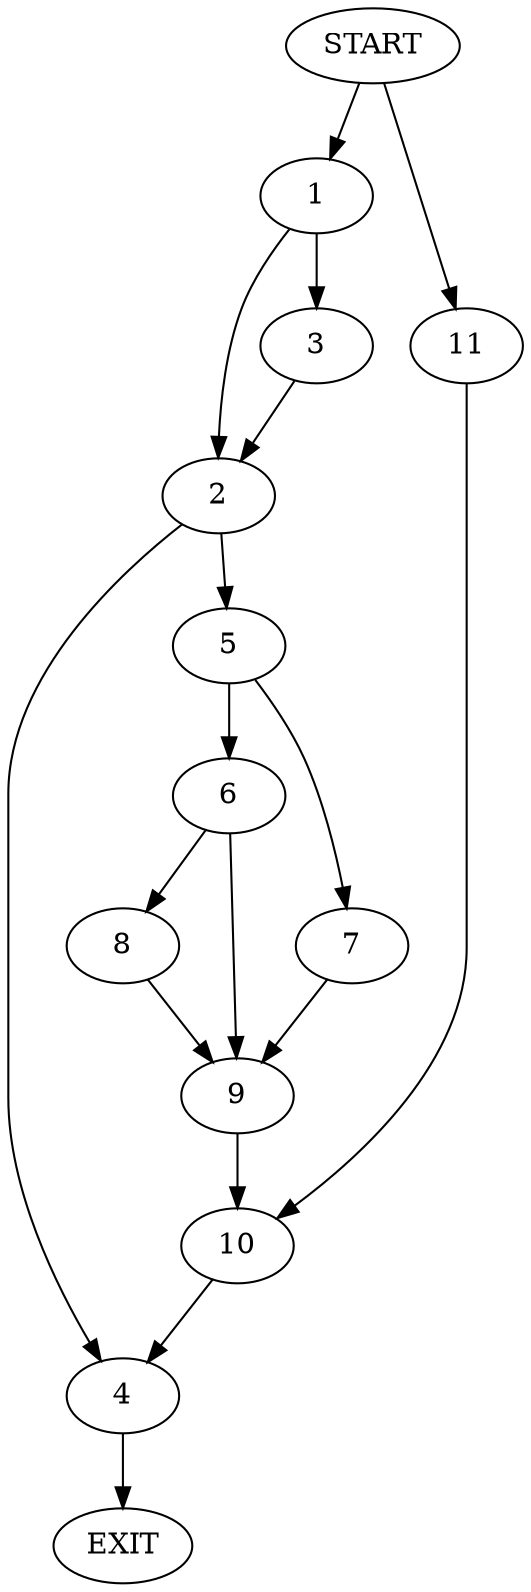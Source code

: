 digraph {
0 [label="START"]
12 [label="EXIT"]
0 -> 1
1 -> 2
1 -> 3
3 -> 2
2 -> 4
2 -> 5
5 -> 6
5 -> 7
4 -> 12
6 -> 8
6 -> 9
7 -> 9
9 -> 10
8 -> 9
10 -> 4
0 -> 11
11 -> 10
}
